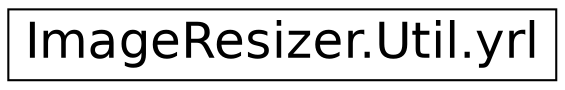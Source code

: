 digraph "Graphical Class Hierarchy"
{
  edge [fontname="Helvetica",fontsize="24",labelfontname="Helvetica",labelfontsize="24"];
  node [fontname="Helvetica",fontsize="24",shape=record];
  rankdir="LR";
  Node1 [label="ImageResizer.Util.yrl",height=0.2,width=0.4,color="black", fillcolor="white", style="filled",URL="$class_image_resizer_1_1_util_1_1yrl.html",tooltip="Enapsulates a mutable (changable) site-relative URL. Note that &quot;&quot; is equivalent to the application ..."];
}
